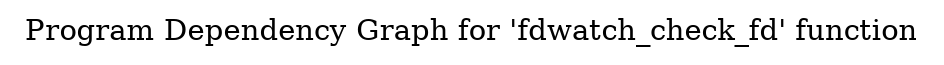 digraph "Program Dependency Graph for 'fdwatch_check_fd' function" {
	label="Program Dependency Graph for 'fdwatch_check_fd' function";

}
